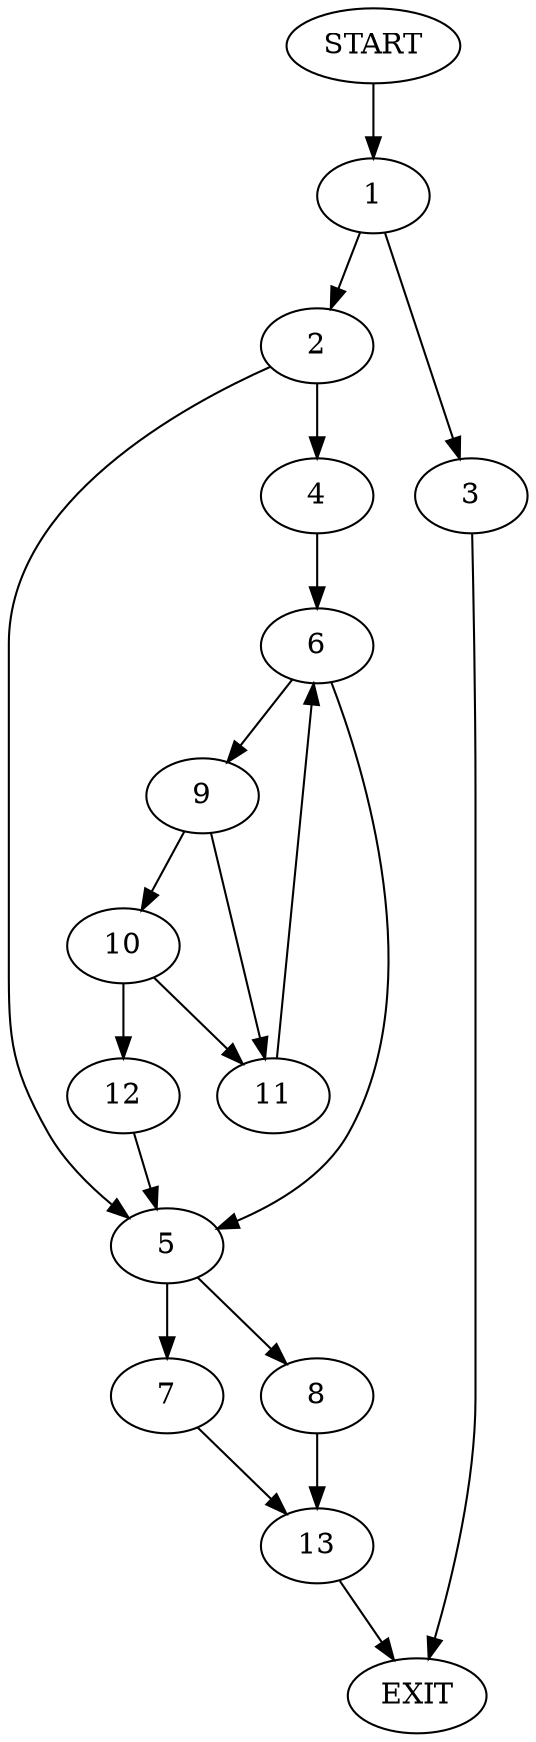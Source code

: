 digraph {
0 [label="START"]
14 [label="EXIT"]
0 -> 1
1 -> 2
1 -> 3
2 -> 4
2 -> 5
3 -> 14
4 -> 6
5 -> 7
5 -> 8
6 -> 9
6 -> 5
9 -> 10
9 -> 11
10 -> 12
10 -> 11
11 -> 6
12 -> 5
8 -> 13
7 -> 13
13 -> 14
}
